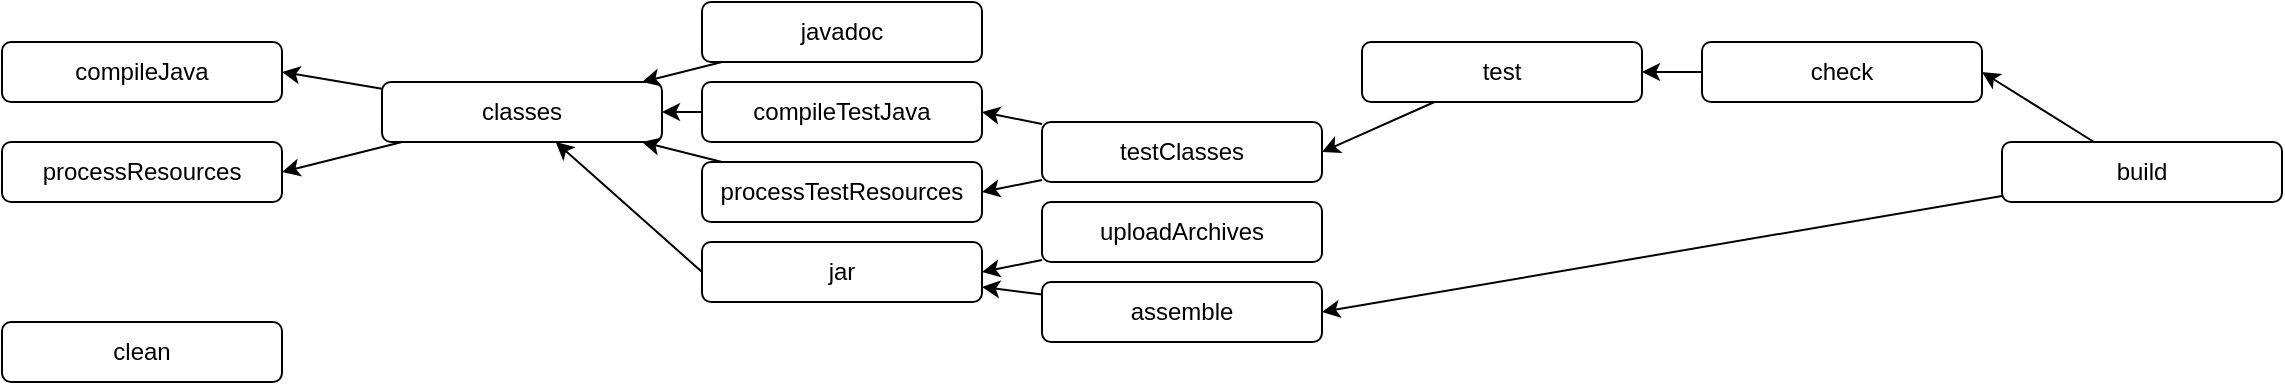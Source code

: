 <mxfile version="19.0.3" type="device" pages="5"><diagram id="oeDvkn2tgcg6fuTMyuGn" name="Default"><mxGraphModel dx="1096" dy="737" grid="1" gridSize="10" guides="1" tooltips="1" connect="1" arrows="1" fold="1" page="1" pageScale="1" pageWidth="850" pageHeight="1100" math="0" shadow="0"><root><mxCell id="0"/><mxCell id="1" parent="0"/><mxCell id="wdPGGVihgxKAxxCEsrVR-1" value="compileJava" style="rounded=1;whiteSpace=wrap;html=1;" vertex="1" parent="1"><mxGeometry x="20" y="110" width="140" height="30" as="geometry"/></mxCell><mxCell id="wdPGGVihgxKAxxCEsrVR-2" value="processResources" style="rounded=1;whiteSpace=wrap;html=1;" vertex="1" parent="1"><mxGeometry x="20" y="160" width="140" height="30" as="geometry"/></mxCell><mxCell id="wdPGGVihgxKAxxCEsrVR-4" style="rounded=0;orthogonalLoop=1;jettySize=auto;html=1;entryX=1;entryY=0.5;entryDx=0;entryDy=0;" edge="1" parent="1" source="wdPGGVihgxKAxxCEsrVR-3" target="wdPGGVihgxKAxxCEsrVR-1"><mxGeometry relative="1" as="geometry"/></mxCell><mxCell id="wdPGGVihgxKAxxCEsrVR-5" style="edgeStyle=none;rounded=0;orthogonalLoop=1;jettySize=auto;html=1;entryX=1;entryY=0.5;entryDx=0;entryDy=0;" edge="1" parent="1" source="wdPGGVihgxKAxxCEsrVR-3" target="wdPGGVihgxKAxxCEsrVR-2"><mxGeometry relative="1" as="geometry"/></mxCell><mxCell id="wdPGGVihgxKAxxCEsrVR-3" value="classes" style="rounded=1;whiteSpace=wrap;html=1;" vertex="1" parent="1"><mxGeometry x="210" y="130" width="140" height="30" as="geometry"/></mxCell><mxCell id="wdPGGVihgxKAxxCEsrVR-24" style="edgeStyle=none;rounded=0;orthogonalLoop=1;jettySize=auto;html=1;" edge="1" parent="1" source="wdPGGVihgxKAxxCEsrVR-6" target="wdPGGVihgxKAxxCEsrVR-3"><mxGeometry relative="1" as="geometry"/></mxCell><mxCell id="wdPGGVihgxKAxxCEsrVR-6" value="javadoc" style="rounded=1;whiteSpace=wrap;html=1;" vertex="1" parent="1"><mxGeometry x="370" y="90" width="140" height="30" as="geometry"/></mxCell><mxCell id="wdPGGVihgxKAxxCEsrVR-25" style="edgeStyle=none;rounded=0;orthogonalLoop=1;jettySize=auto;html=1;" edge="1" parent="1" source="wdPGGVihgxKAxxCEsrVR-7" target="wdPGGVihgxKAxxCEsrVR-3"><mxGeometry relative="1" as="geometry"/></mxCell><mxCell id="wdPGGVihgxKAxxCEsrVR-7" value="compileTestJava" style="rounded=1;whiteSpace=wrap;html=1;" vertex="1" parent="1"><mxGeometry x="370" y="130" width="140" height="30" as="geometry"/></mxCell><mxCell id="wdPGGVihgxKAxxCEsrVR-26" style="edgeStyle=none;rounded=0;orthogonalLoop=1;jettySize=auto;html=1;" edge="1" parent="1" source="wdPGGVihgxKAxxCEsrVR-8" target="wdPGGVihgxKAxxCEsrVR-3"><mxGeometry relative="1" as="geometry"/></mxCell><mxCell id="wdPGGVihgxKAxxCEsrVR-8" value="processTestResources" style="rounded=1;whiteSpace=wrap;html=1;" vertex="1" parent="1"><mxGeometry x="370" y="170" width="140" height="30" as="geometry"/></mxCell><mxCell id="wdPGGVihgxKAxxCEsrVR-27" style="edgeStyle=none;rounded=0;orthogonalLoop=1;jettySize=auto;html=1;exitX=0;exitY=0.5;exitDx=0;exitDy=0;" edge="1" parent="1" source="wdPGGVihgxKAxxCEsrVR-9" target="wdPGGVihgxKAxxCEsrVR-3"><mxGeometry relative="1" as="geometry"/></mxCell><mxCell id="wdPGGVihgxKAxxCEsrVR-9" value="jar" style="rounded=1;whiteSpace=wrap;html=1;" vertex="1" parent="1"><mxGeometry x="370" y="210" width="140" height="30" as="geometry"/></mxCell><mxCell id="wdPGGVihgxKAxxCEsrVR-20" style="edgeStyle=none;rounded=0;orthogonalLoop=1;jettySize=auto;html=1;entryX=1;entryY=0.5;entryDx=0;entryDy=0;" edge="1" parent="1" source="wdPGGVihgxKAxxCEsrVR-10" target="wdPGGVihgxKAxxCEsrVR-7"><mxGeometry relative="1" as="geometry"/></mxCell><mxCell id="wdPGGVihgxKAxxCEsrVR-21" style="edgeStyle=none;rounded=0;orthogonalLoop=1;jettySize=auto;html=1;entryX=1;entryY=0.5;entryDx=0;entryDy=0;" edge="1" parent="1" source="wdPGGVihgxKAxxCEsrVR-10" target="wdPGGVihgxKAxxCEsrVR-8"><mxGeometry relative="1" as="geometry"/></mxCell><mxCell id="wdPGGVihgxKAxxCEsrVR-10" value="testClasses" style="rounded=1;whiteSpace=wrap;html=1;" vertex="1" parent="1"><mxGeometry x="540" y="150" width="140" height="30" as="geometry"/></mxCell><mxCell id="wdPGGVihgxKAxxCEsrVR-22" style="edgeStyle=none;rounded=0;orthogonalLoop=1;jettySize=auto;html=1;entryX=1;entryY=0.5;entryDx=0;entryDy=0;" edge="1" parent="1" source="wdPGGVihgxKAxxCEsrVR-11" target="wdPGGVihgxKAxxCEsrVR-9"><mxGeometry relative="1" as="geometry"/></mxCell><mxCell id="wdPGGVihgxKAxxCEsrVR-11" value="uploadArchives" style="rounded=1;whiteSpace=wrap;html=1;" vertex="1" parent="1"><mxGeometry x="540" y="190" width="140" height="30" as="geometry"/></mxCell><mxCell id="wdPGGVihgxKAxxCEsrVR-23" style="edgeStyle=none;rounded=0;orthogonalLoop=1;jettySize=auto;html=1;entryX=1;entryY=0.75;entryDx=0;entryDy=0;" edge="1" parent="1" source="wdPGGVihgxKAxxCEsrVR-12" target="wdPGGVihgxKAxxCEsrVR-9"><mxGeometry relative="1" as="geometry"/></mxCell><mxCell id="wdPGGVihgxKAxxCEsrVR-12" value="assemble" style="rounded=1;whiteSpace=wrap;html=1;" vertex="1" parent="1"><mxGeometry x="540" y="230" width="140" height="30" as="geometry"/></mxCell><mxCell id="wdPGGVihgxKAxxCEsrVR-19" style="edgeStyle=none;rounded=0;orthogonalLoop=1;jettySize=auto;html=1;entryX=1;entryY=0.5;entryDx=0;entryDy=0;" edge="1" parent="1" source="wdPGGVihgxKAxxCEsrVR-13" target="wdPGGVihgxKAxxCEsrVR-10"><mxGeometry relative="1" as="geometry"/></mxCell><mxCell id="wdPGGVihgxKAxxCEsrVR-13" value="test" style="rounded=1;whiteSpace=wrap;html=1;" vertex="1" parent="1"><mxGeometry x="700" y="110" width="140" height="30" as="geometry"/></mxCell><mxCell id="wdPGGVihgxKAxxCEsrVR-18" style="edgeStyle=none;rounded=0;orthogonalLoop=1;jettySize=auto;html=1;" edge="1" parent="1" source="wdPGGVihgxKAxxCEsrVR-14" target="wdPGGVihgxKAxxCEsrVR-13"><mxGeometry relative="1" as="geometry"/></mxCell><mxCell id="wdPGGVihgxKAxxCEsrVR-14" value="check" style="rounded=1;whiteSpace=wrap;html=1;" vertex="1" parent="1"><mxGeometry x="870" y="110" width="140" height="30" as="geometry"/></mxCell><mxCell id="wdPGGVihgxKAxxCEsrVR-16" style="edgeStyle=none;rounded=0;orthogonalLoop=1;jettySize=auto;html=1;entryX=1;entryY=0.5;entryDx=0;entryDy=0;" edge="1" parent="1" source="wdPGGVihgxKAxxCEsrVR-15" target="wdPGGVihgxKAxxCEsrVR-12"><mxGeometry relative="1" as="geometry"/></mxCell><mxCell id="wdPGGVihgxKAxxCEsrVR-17" style="edgeStyle=none;rounded=0;orthogonalLoop=1;jettySize=auto;html=1;entryX=1;entryY=0.5;entryDx=0;entryDy=0;" edge="1" parent="1" source="wdPGGVihgxKAxxCEsrVR-15" target="wdPGGVihgxKAxxCEsrVR-14"><mxGeometry relative="1" as="geometry"/></mxCell><mxCell id="wdPGGVihgxKAxxCEsrVR-15" value="build" style="rounded=1;whiteSpace=wrap;html=1;" vertex="1" parent="1"><mxGeometry x="1020" y="160" width="140" height="30" as="geometry"/></mxCell><mxCell id="wdPGGVihgxKAxxCEsrVR-28" value="clean" style="rounded=1;whiteSpace=wrap;html=1;" vertex="1" parent="1"><mxGeometry x="20" y="250" width="140" height="30" as="geometry"/></mxCell></root></mxGraphModel></diagram><diagram name="jacoco" id="_VEtPRDiu4YDy340yYn7"><mxGraphModel dx="1096" dy="737" grid="1" gridSize="10" guides="1" tooltips="1" connect="1" arrows="1" fold="1" page="1" pageScale="1" pageWidth="850" pageHeight="1100" math="0" shadow="0"><root><mxCell id="bCkpF4tdP5hF3CqaYsrU-0"/><mxCell id="bCkpF4tdP5hF3CqaYsrU-1" parent="bCkpF4tdP5hF3CqaYsrU-0"/><mxCell id="bCkpF4tdP5hF3CqaYsrU-2" value="compileJava" style="rounded=1;whiteSpace=wrap;html=1;" vertex="1" parent="bCkpF4tdP5hF3CqaYsrU-1"><mxGeometry x="20" y="110" width="140" height="30" as="geometry"/></mxCell><mxCell id="bCkpF4tdP5hF3CqaYsrU-3" value="processResources" style="rounded=1;whiteSpace=wrap;html=1;" vertex="1" parent="bCkpF4tdP5hF3CqaYsrU-1"><mxGeometry x="20" y="160" width="140" height="30" as="geometry"/></mxCell><mxCell id="bCkpF4tdP5hF3CqaYsrU-4" style="rounded=0;orthogonalLoop=1;jettySize=auto;html=1;entryX=1;entryY=0.5;entryDx=0;entryDy=0;" edge="1" parent="bCkpF4tdP5hF3CqaYsrU-1" source="bCkpF4tdP5hF3CqaYsrU-6" target="bCkpF4tdP5hF3CqaYsrU-2"><mxGeometry relative="1" as="geometry"/></mxCell><mxCell id="bCkpF4tdP5hF3CqaYsrU-5" style="edgeStyle=none;rounded=0;orthogonalLoop=1;jettySize=auto;html=1;entryX=1;entryY=0.5;entryDx=0;entryDy=0;" edge="1" parent="bCkpF4tdP5hF3CqaYsrU-1" source="bCkpF4tdP5hF3CqaYsrU-6" target="bCkpF4tdP5hF3CqaYsrU-3"><mxGeometry relative="1" as="geometry"/></mxCell><mxCell id="bCkpF4tdP5hF3CqaYsrU-6" value="classes" style="rounded=1;whiteSpace=wrap;html=1;" vertex="1" parent="bCkpF4tdP5hF3CqaYsrU-1"><mxGeometry x="210" y="130" width="140" height="30" as="geometry"/></mxCell><mxCell id="bCkpF4tdP5hF3CqaYsrU-7" style="edgeStyle=none;rounded=0;orthogonalLoop=1;jettySize=auto;html=1;" edge="1" parent="bCkpF4tdP5hF3CqaYsrU-1" source="bCkpF4tdP5hF3CqaYsrU-8" target="bCkpF4tdP5hF3CqaYsrU-6"><mxGeometry relative="1" as="geometry"/></mxCell><mxCell id="bCkpF4tdP5hF3CqaYsrU-8" value="javadoc" style="rounded=1;whiteSpace=wrap;html=1;" vertex="1" parent="bCkpF4tdP5hF3CqaYsrU-1"><mxGeometry x="370" y="90" width="140" height="30" as="geometry"/></mxCell><mxCell id="bCkpF4tdP5hF3CqaYsrU-9" style="edgeStyle=none;rounded=0;orthogonalLoop=1;jettySize=auto;html=1;" edge="1" parent="bCkpF4tdP5hF3CqaYsrU-1" source="bCkpF4tdP5hF3CqaYsrU-10" target="bCkpF4tdP5hF3CqaYsrU-6"><mxGeometry relative="1" as="geometry"/></mxCell><mxCell id="bCkpF4tdP5hF3CqaYsrU-10" value="compileTestJava" style="rounded=1;whiteSpace=wrap;html=1;" vertex="1" parent="bCkpF4tdP5hF3CqaYsrU-1"><mxGeometry x="370" y="130" width="140" height="30" as="geometry"/></mxCell><mxCell id="bCkpF4tdP5hF3CqaYsrU-11" style="edgeStyle=none;rounded=0;orthogonalLoop=1;jettySize=auto;html=1;" edge="1" parent="bCkpF4tdP5hF3CqaYsrU-1" source="bCkpF4tdP5hF3CqaYsrU-12" target="bCkpF4tdP5hF3CqaYsrU-6"><mxGeometry relative="1" as="geometry"/></mxCell><mxCell id="bCkpF4tdP5hF3CqaYsrU-12" value="processTestResources" style="rounded=1;whiteSpace=wrap;html=1;" vertex="1" parent="bCkpF4tdP5hF3CqaYsrU-1"><mxGeometry x="370" y="170" width="140" height="30" as="geometry"/></mxCell><mxCell id="bCkpF4tdP5hF3CqaYsrU-13" style="edgeStyle=none;rounded=0;orthogonalLoop=1;jettySize=auto;html=1;exitX=0;exitY=0.5;exitDx=0;exitDy=0;" edge="1" parent="bCkpF4tdP5hF3CqaYsrU-1" source="bCkpF4tdP5hF3CqaYsrU-14" target="bCkpF4tdP5hF3CqaYsrU-6"><mxGeometry relative="1" as="geometry"/></mxCell><mxCell id="bCkpF4tdP5hF3CqaYsrU-14" value="jar" style="rounded=1;whiteSpace=wrap;html=1;" vertex="1" parent="bCkpF4tdP5hF3CqaYsrU-1"><mxGeometry x="370" y="210" width="140" height="30" as="geometry"/></mxCell><mxCell id="bCkpF4tdP5hF3CqaYsrU-15" style="edgeStyle=none;rounded=0;orthogonalLoop=1;jettySize=auto;html=1;entryX=1;entryY=0.5;entryDx=0;entryDy=0;" edge="1" parent="bCkpF4tdP5hF3CqaYsrU-1" source="bCkpF4tdP5hF3CqaYsrU-17" target="bCkpF4tdP5hF3CqaYsrU-10"><mxGeometry relative="1" as="geometry"/></mxCell><mxCell id="bCkpF4tdP5hF3CqaYsrU-16" style="edgeStyle=none;rounded=0;orthogonalLoop=1;jettySize=auto;html=1;entryX=1;entryY=0.5;entryDx=0;entryDy=0;" edge="1" parent="bCkpF4tdP5hF3CqaYsrU-1" source="bCkpF4tdP5hF3CqaYsrU-17" target="bCkpF4tdP5hF3CqaYsrU-12"><mxGeometry relative="1" as="geometry"/></mxCell><mxCell id="bCkpF4tdP5hF3CqaYsrU-17" value="testClasses" style="rounded=1;whiteSpace=wrap;html=1;" vertex="1" parent="bCkpF4tdP5hF3CqaYsrU-1"><mxGeometry x="540" y="150" width="140" height="30" as="geometry"/></mxCell><mxCell id="bCkpF4tdP5hF3CqaYsrU-18" style="edgeStyle=none;rounded=0;orthogonalLoop=1;jettySize=auto;html=1;entryX=1;entryY=0.5;entryDx=0;entryDy=0;" edge="1" parent="bCkpF4tdP5hF3CqaYsrU-1" source="bCkpF4tdP5hF3CqaYsrU-19" target="bCkpF4tdP5hF3CqaYsrU-14"><mxGeometry relative="1" as="geometry"/></mxCell><mxCell id="bCkpF4tdP5hF3CqaYsrU-19" value="uploadArchives" style="rounded=1;whiteSpace=wrap;html=1;" vertex="1" parent="bCkpF4tdP5hF3CqaYsrU-1"><mxGeometry x="540" y="190" width="140" height="30" as="geometry"/></mxCell><mxCell id="bCkpF4tdP5hF3CqaYsrU-20" style="edgeStyle=none;rounded=0;orthogonalLoop=1;jettySize=auto;html=1;entryX=1;entryY=0.75;entryDx=0;entryDy=0;" edge="1" parent="bCkpF4tdP5hF3CqaYsrU-1" source="bCkpF4tdP5hF3CqaYsrU-21" target="bCkpF4tdP5hF3CqaYsrU-14"><mxGeometry relative="1" as="geometry"/></mxCell><mxCell id="bCkpF4tdP5hF3CqaYsrU-21" value="assemble" style="rounded=1;whiteSpace=wrap;html=1;" vertex="1" parent="bCkpF4tdP5hF3CqaYsrU-1"><mxGeometry x="540" y="230" width="140" height="30" as="geometry"/></mxCell><mxCell id="bCkpF4tdP5hF3CqaYsrU-22" style="edgeStyle=none;rounded=0;orthogonalLoop=1;jettySize=auto;html=1;entryX=1;entryY=0.5;entryDx=0;entryDy=0;" edge="1" parent="bCkpF4tdP5hF3CqaYsrU-1" source="bCkpF4tdP5hF3CqaYsrU-23" target="bCkpF4tdP5hF3CqaYsrU-17"><mxGeometry relative="1" as="geometry"/></mxCell><mxCell id="RTAXKJbrskmUsfsbu4t_-1" style="edgeStyle=none;rounded=0;orthogonalLoop=1;jettySize=auto;html=1;exitX=0;exitY=0;exitDx=0;exitDy=0;strokeColor=#3333FF;strokeWidth=2;" edge="1" parent="bCkpF4tdP5hF3CqaYsrU-1" source="bCkpF4tdP5hF3CqaYsrU-23"><mxGeometry relative="1" as="geometry"><mxPoint x="700" y="60" as="targetPoint"/></mxGeometry></mxCell><mxCell id="RTAXKJbrskmUsfsbu4t_-6" value="finalizedBy" style="edgeLabel;html=1;align=center;verticalAlign=middle;resizable=0;points=[];" vertex="1" connectable="0" parent="RTAXKJbrskmUsfsbu4t_-1"><mxGeometry x="0.18" y="2" relative="1" as="geometry"><mxPoint y="10" as="offset"/></mxGeometry></mxCell><mxCell id="bCkpF4tdP5hF3CqaYsrU-23" value="test" style="rounded=1;whiteSpace=wrap;html=1;" vertex="1" parent="bCkpF4tdP5hF3CqaYsrU-1"><mxGeometry x="700" y="110" width="140" height="30" as="geometry"/></mxCell><mxCell id="bCkpF4tdP5hF3CqaYsrU-24" style="edgeStyle=none;rounded=0;orthogonalLoop=1;jettySize=auto;html=1;" edge="1" parent="bCkpF4tdP5hF3CqaYsrU-1" source="bCkpF4tdP5hF3CqaYsrU-25" target="bCkpF4tdP5hF3CqaYsrU-23"><mxGeometry relative="1" as="geometry"/></mxCell><mxCell id="RTAXKJbrskmUsfsbu4t_-5" style="edgeStyle=none;rounded=0;orthogonalLoop=1;jettySize=auto;html=1;strokeWidth=2;strokeColor=#3333FF;" edge="1" parent="bCkpF4tdP5hF3CqaYsrU-1" source="bCkpF4tdP5hF3CqaYsrU-25" target="RTAXKJbrskmUsfsbu4t_-3"><mxGeometry relative="1" as="geometry"/></mxCell><mxCell id="RTAXKJbrskmUsfsbu4t_-9" value="dependsOn" style="edgeLabel;html=1;align=center;verticalAlign=middle;resizable=0;points=[];" vertex="1" connectable="0" parent="RTAXKJbrskmUsfsbu4t_-5"><mxGeometry x="-0.1" y="3" relative="1" as="geometry"><mxPoint y="1" as="offset"/></mxGeometry></mxCell><mxCell id="bCkpF4tdP5hF3CqaYsrU-25" value="check" style="rounded=1;whiteSpace=wrap;html=1;" vertex="1" parent="bCkpF4tdP5hF3CqaYsrU-1"><mxGeometry x="880" y="110" width="140" height="30" as="geometry"/></mxCell><mxCell id="bCkpF4tdP5hF3CqaYsrU-26" style="edgeStyle=none;rounded=0;orthogonalLoop=1;jettySize=auto;html=1;entryX=1;entryY=0.5;entryDx=0;entryDy=0;" edge="1" parent="bCkpF4tdP5hF3CqaYsrU-1" source="bCkpF4tdP5hF3CqaYsrU-28" target="bCkpF4tdP5hF3CqaYsrU-21"><mxGeometry relative="1" as="geometry"/></mxCell><mxCell id="bCkpF4tdP5hF3CqaYsrU-27" style="edgeStyle=none;rounded=0;orthogonalLoop=1;jettySize=auto;html=1;entryX=1;entryY=0.5;entryDx=0;entryDy=0;" edge="1" parent="bCkpF4tdP5hF3CqaYsrU-1" source="bCkpF4tdP5hF3CqaYsrU-28" target="bCkpF4tdP5hF3CqaYsrU-25"><mxGeometry relative="1" as="geometry"/></mxCell><mxCell id="bCkpF4tdP5hF3CqaYsrU-28" value="build" style="rounded=1;whiteSpace=wrap;html=1;" vertex="1" parent="bCkpF4tdP5hF3CqaYsrU-1"><mxGeometry x="1020" y="160" width="140" height="30" as="geometry"/></mxCell><mxCell id="bCkpF4tdP5hF3CqaYsrU-29" value="clean" style="rounded=1;whiteSpace=wrap;html=1;" vertex="1" parent="bCkpF4tdP5hF3CqaYsrU-1"><mxGeometry x="20" y="250" width="140" height="30" as="geometry"/></mxCell><mxCell id="RTAXKJbrskmUsfsbu4t_-2" style="edgeStyle=none;rounded=0;orthogonalLoop=1;jettySize=auto;html=1;entryX=0.5;entryY=0;entryDx=0;entryDy=0;strokeWidth=2;strokeColor=#3333FF;" edge="1" parent="bCkpF4tdP5hF3CqaYsrU-1" target="bCkpF4tdP5hF3CqaYsrU-23"><mxGeometry relative="1" as="geometry"><mxPoint x="770" y="60" as="sourcePoint"/></mxGeometry></mxCell><mxCell id="RTAXKJbrskmUsfsbu4t_-7" value="dependsOn" style="edgeLabel;html=1;align=center;verticalAlign=middle;resizable=0;points=[];" vertex="1" connectable="0" parent="RTAXKJbrskmUsfsbu4t_-2"><mxGeometry x="-0.14" relative="1" as="geometry"><mxPoint as="offset"/></mxGeometry></mxCell><mxCell id="RTAXKJbrskmUsfsbu4t_-0" value="jacocoTestReport" style="rounded=1;whiteSpace=wrap;html=1;fillColor=#FFFFCC;" vertex="1" parent="bCkpF4tdP5hF3CqaYsrU-1"><mxGeometry x="670" y="30" width="140" height="30" as="geometry"/></mxCell><mxCell id="RTAXKJbrskmUsfsbu4t_-4" style="edgeStyle=none;rounded=0;orthogonalLoop=1;jettySize=auto;html=1;entryX=1;entryY=0.5;entryDx=0;entryDy=0;strokeWidth=2;strokeColor=#3333FF;" edge="1" parent="bCkpF4tdP5hF3CqaYsrU-1" source="RTAXKJbrskmUsfsbu4t_-3" target="RTAXKJbrskmUsfsbu4t_-0"><mxGeometry relative="1" as="geometry"/></mxCell><mxCell id="RTAXKJbrskmUsfsbu4t_-8" value="dependsOn" style="edgeLabel;html=1;align=center;verticalAlign=middle;resizable=0;points=[];" vertex="1" connectable="0" parent="RTAXKJbrskmUsfsbu4t_-4"><mxGeometry y="2" relative="1" as="geometry"><mxPoint x="4" y="-2" as="offset"/></mxGeometry></mxCell><mxCell id="RTAXKJbrskmUsfsbu4t_-3" value="jacocoTestCoverage Verification" style="rounded=1;whiteSpace=wrap;html=1;fillColor=#FFFFCC;" vertex="1" parent="bCkpF4tdP5hF3CqaYsrU-1"><mxGeometry x="880" y="30" width="140" height="30" as="geometry"/></mxCell></root></mxGraphModel></diagram><diagram name="build" id="9ZzryZ1EvgCVU7nF5t-y"><mxGraphModel dx="1096" dy="737" grid="1" gridSize="10" guides="1" tooltips="1" connect="1" arrows="1" fold="1" page="1" pageScale="1" pageWidth="850" pageHeight="1100" math="0" shadow="0"><root><mxCell id="G51q8DmcDjWjgEPuR7Mr-0"/><mxCell id="G51q8DmcDjWjgEPuR7Mr-1" parent="G51q8DmcDjWjgEPuR7Mr-0"/><mxCell id="G51q8DmcDjWjgEPuR7Mr-2" value="compileJava" style="rounded=1;whiteSpace=wrap;html=1;fillColor=#d5e8d4;strokeColor=#82b366;" vertex="1" parent="G51q8DmcDjWjgEPuR7Mr-1"><mxGeometry x="20" y="110" width="140" height="30" as="geometry"/></mxCell><mxCell id="G51q8DmcDjWjgEPuR7Mr-3" value="processResources" style="rounded=1;whiteSpace=wrap;html=1;fillColor=#d5e8d4;strokeColor=#82b366;" vertex="1" parent="G51q8DmcDjWjgEPuR7Mr-1"><mxGeometry x="20" y="160" width="140" height="30" as="geometry"/></mxCell><mxCell id="G51q8DmcDjWjgEPuR7Mr-4" style="rounded=0;orthogonalLoop=1;jettySize=auto;html=1;entryX=1;entryY=0.5;entryDx=0;entryDy=0;" edge="1" parent="G51q8DmcDjWjgEPuR7Mr-1" source="G51q8DmcDjWjgEPuR7Mr-6" target="G51q8DmcDjWjgEPuR7Mr-2"><mxGeometry relative="1" as="geometry"/></mxCell><mxCell id="G51q8DmcDjWjgEPuR7Mr-5" style="edgeStyle=none;rounded=0;orthogonalLoop=1;jettySize=auto;html=1;entryX=1;entryY=0.5;entryDx=0;entryDy=0;" edge="1" parent="G51q8DmcDjWjgEPuR7Mr-1" source="G51q8DmcDjWjgEPuR7Mr-6" target="G51q8DmcDjWjgEPuR7Mr-3"><mxGeometry relative="1" as="geometry"/></mxCell><mxCell id="G51q8DmcDjWjgEPuR7Mr-6" value="classes" style="rounded=1;whiteSpace=wrap;html=1;fillColor=#d5e8d4;strokeColor=#82b366;" vertex="1" parent="G51q8DmcDjWjgEPuR7Mr-1"><mxGeometry x="210" y="130" width="140" height="30" as="geometry"/></mxCell><mxCell id="G51q8DmcDjWjgEPuR7Mr-7" style="edgeStyle=none;rounded=0;orthogonalLoop=1;jettySize=auto;html=1;" edge="1" parent="G51q8DmcDjWjgEPuR7Mr-1" source="G51q8DmcDjWjgEPuR7Mr-8" target="G51q8DmcDjWjgEPuR7Mr-6"><mxGeometry relative="1" as="geometry"/></mxCell><mxCell id="G51q8DmcDjWjgEPuR7Mr-8" value="javadoc" style="rounded=1;whiteSpace=wrap;html=1;" vertex="1" parent="G51q8DmcDjWjgEPuR7Mr-1"><mxGeometry x="370" y="90" width="140" height="30" as="geometry"/></mxCell><mxCell id="G51q8DmcDjWjgEPuR7Mr-9" style="edgeStyle=none;rounded=0;orthogonalLoop=1;jettySize=auto;html=1;" edge="1" parent="G51q8DmcDjWjgEPuR7Mr-1" source="G51q8DmcDjWjgEPuR7Mr-10" target="G51q8DmcDjWjgEPuR7Mr-6"><mxGeometry relative="1" as="geometry"/></mxCell><mxCell id="G51q8DmcDjWjgEPuR7Mr-10" value="compileTestJava" style="rounded=1;whiteSpace=wrap;html=1;fillColor=#d5e8d4;strokeColor=#82b366;" vertex="1" parent="G51q8DmcDjWjgEPuR7Mr-1"><mxGeometry x="370" y="130" width="140" height="30" as="geometry"/></mxCell><mxCell id="G51q8DmcDjWjgEPuR7Mr-11" style="edgeStyle=none;rounded=0;orthogonalLoop=1;jettySize=auto;html=1;" edge="1" parent="G51q8DmcDjWjgEPuR7Mr-1" source="G51q8DmcDjWjgEPuR7Mr-12" target="G51q8DmcDjWjgEPuR7Mr-6"><mxGeometry relative="1" as="geometry"/></mxCell><mxCell id="G51q8DmcDjWjgEPuR7Mr-12" value="processTestResources" style="rounded=1;whiteSpace=wrap;html=1;fillColor=#d5e8d4;strokeColor=#82b366;" vertex="1" parent="G51q8DmcDjWjgEPuR7Mr-1"><mxGeometry x="370" y="170" width="140" height="30" as="geometry"/></mxCell><mxCell id="G51q8DmcDjWjgEPuR7Mr-13" style="edgeStyle=none;rounded=0;orthogonalLoop=1;jettySize=auto;html=1;exitX=0;exitY=0.5;exitDx=0;exitDy=0;" edge="1" parent="G51q8DmcDjWjgEPuR7Mr-1" source="G51q8DmcDjWjgEPuR7Mr-14" target="G51q8DmcDjWjgEPuR7Mr-6"><mxGeometry relative="1" as="geometry"/></mxCell><mxCell id="G51q8DmcDjWjgEPuR7Mr-14" value="jar" style="rounded=1;whiteSpace=wrap;html=1;fillColor=#d5e8d4;strokeColor=#82b366;" vertex="1" parent="G51q8DmcDjWjgEPuR7Mr-1"><mxGeometry x="370" y="210" width="140" height="30" as="geometry"/></mxCell><mxCell id="G51q8DmcDjWjgEPuR7Mr-15" style="edgeStyle=none;rounded=0;orthogonalLoop=1;jettySize=auto;html=1;entryX=1;entryY=0.5;entryDx=0;entryDy=0;" edge="1" parent="G51q8DmcDjWjgEPuR7Mr-1" source="G51q8DmcDjWjgEPuR7Mr-17" target="G51q8DmcDjWjgEPuR7Mr-10"><mxGeometry relative="1" as="geometry"/></mxCell><mxCell id="G51q8DmcDjWjgEPuR7Mr-16" style="edgeStyle=none;rounded=0;orthogonalLoop=1;jettySize=auto;html=1;entryX=1;entryY=0.5;entryDx=0;entryDy=0;" edge="1" parent="G51q8DmcDjWjgEPuR7Mr-1" source="G51q8DmcDjWjgEPuR7Mr-17" target="G51q8DmcDjWjgEPuR7Mr-12"><mxGeometry relative="1" as="geometry"/></mxCell><mxCell id="G51q8DmcDjWjgEPuR7Mr-17" value="testClasses" style="rounded=1;whiteSpace=wrap;html=1;fillColor=#d5e8d4;strokeColor=#82b366;" vertex="1" parent="G51q8DmcDjWjgEPuR7Mr-1"><mxGeometry x="540" y="150" width="140" height="30" as="geometry"/></mxCell><mxCell id="G51q8DmcDjWjgEPuR7Mr-18" style="edgeStyle=none;rounded=0;orthogonalLoop=1;jettySize=auto;html=1;entryX=1;entryY=0.5;entryDx=0;entryDy=0;" edge="1" parent="G51q8DmcDjWjgEPuR7Mr-1" source="G51q8DmcDjWjgEPuR7Mr-19" target="G51q8DmcDjWjgEPuR7Mr-14"><mxGeometry relative="1" as="geometry"/></mxCell><mxCell id="G51q8DmcDjWjgEPuR7Mr-19" value="uploadArchives" style="rounded=1;whiteSpace=wrap;html=1;" vertex="1" parent="G51q8DmcDjWjgEPuR7Mr-1"><mxGeometry x="540" y="190" width="140" height="30" as="geometry"/></mxCell><mxCell id="G51q8DmcDjWjgEPuR7Mr-20" style="edgeStyle=none;rounded=0;orthogonalLoop=1;jettySize=auto;html=1;entryX=1;entryY=0.75;entryDx=0;entryDy=0;" edge="1" parent="G51q8DmcDjWjgEPuR7Mr-1" source="G51q8DmcDjWjgEPuR7Mr-21" target="G51q8DmcDjWjgEPuR7Mr-14"><mxGeometry relative="1" as="geometry"/></mxCell><mxCell id="G51q8DmcDjWjgEPuR7Mr-21" value="assemble" style="rounded=1;whiteSpace=wrap;html=1;fillColor=#d5e8d4;strokeColor=#82b366;" vertex="1" parent="G51q8DmcDjWjgEPuR7Mr-1"><mxGeometry x="540" y="230" width="140" height="30" as="geometry"/></mxCell><mxCell id="G51q8DmcDjWjgEPuR7Mr-22" style="edgeStyle=none;rounded=0;orthogonalLoop=1;jettySize=auto;html=1;entryX=1;entryY=0.5;entryDx=0;entryDy=0;" edge="1" parent="G51q8DmcDjWjgEPuR7Mr-1" source="G51q8DmcDjWjgEPuR7Mr-25" target="G51q8DmcDjWjgEPuR7Mr-17"><mxGeometry relative="1" as="geometry"/></mxCell><mxCell id="G51q8DmcDjWjgEPuR7Mr-23" style="edgeStyle=none;rounded=0;orthogonalLoop=1;jettySize=auto;html=1;exitX=0;exitY=0;exitDx=0;exitDy=0;strokeColor=#3333FF;strokeWidth=2;" edge="1" parent="G51q8DmcDjWjgEPuR7Mr-1" source="G51q8DmcDjWjgEPuR7Mr-25"><mxGeometry relative="1" as="geometry"><mxPoint x="700" y="60" as="targetPoint"/></mxGeometry></mxCell><mxCell id="G51q8DmcDjWjgEPuR7Mr-24" value="finalizedBy" style="edgeLabel;html=1;align=center;verticalAlign=middle;resizable=0;points=[];" vertex="1" connectable="0" parent="G51q8DmcDjWjgEPuR7Mr-23"><mxGeometry x="0.18" y="2" relative="1" as="geometry"><mxPoint y="10" as="offset"/></mxGeometry></mxCell><mxCell id="G51q8DmcDjWjgEPuR7Mr-25" value="test" style="rounded=1;whiteSpace=wrap;html=1;fillColor=#d5e8d4;strokeColor=#82b366;" vertex="1" parent="G51q8DmcDjWjgEPuR7Mr-1"><mxGeometry x="700" y="110" width="140" height="30" as="geometry"/></mxCell><mxCell id="G51q8DmcDjWjgEPuR7Mr-26" style="edgeStyle=none;rounded=0;orthogonalLoop=1;jettySize=auto;html=1;" edge="1" parent="G51q8DmcDjWjgEPuR7Mr-1" source="G51q8DmcDjWjgEPuR7Mr-29" target="G51q8DmcDjWjgEPuR7Mr-25"><mxGeometry relative="1" as="geometry"/></mxCell><mxCell id="G51q8DmcDjWjgEPuR7Mr-27" style="edgeStyle=none;rounded=0;orthogonalLoop=1;jettySize=auto;html=1;strokeWidth=2;strokeColor=#3333FF;" edge="1" parent="G51q8DmcDjWjgEPuR7Mr-1" source="G51q8DmcDjWjgEPuR7Mr-29" target="G51q8DmcDjWjgEPuR7Mr-39"><mxGeometry relative="1" as="geometry"/></mxCell><mxCell id="G51q8DmcDjWjgEPuR7Mr-28" value="dependsOn" style="edgeLabel;html=1;align=center;verticalAlign=middle;resizable=0;points=[];" vertex="1" connectable="0" parent="G51q8DmcDjWjgEPuR7Mr-27"><mxGeometry x="-0.1" y="3" relative="1" as="geometry"><mxPoint y="1" as="offset"/></mxGeometry></mxCell><mxCell id="G51q8DmcDjWjgEPuR7Mr-29" value="check" style="rounded=1;whiteSpace=wrap;html=1;fillColor=#d5e8d4;strokeColor=#82b366;" vertex="1" parent="G51q8DmcDjWjgEPuR7Mr-1"><mxGeometry x="880" y="110" width="140" height="30" as="geometry"/></mxCell><mxCell id="G51q8DmcDjWjgEPuR7Mr-30" style="edgeStyle=none;rounded=0;orthogonalLoop=1;jettySize=auto;html=1;entryX=1;entryY=0.5;entryDx=0;entryDy=0;" edge="1" parent="G51q8DmcDjWjgEPuR7Mr-1" source="G51q8DmcDjWjgEPuR7Mr-32" target="G51q8DmcDjWjgEPuR7Mr-21"><mxGeometry relative="1" as="geometry"/></mxCell><mxCell id="G51q8DmcDjWjgEPuR7Mr-31" style="edgeStyle=none;rounded=0;orthogonalLoop=1;jettySize=auto;html=1;entryX=1;entryY=0.5;entryDx=0;entryDy=0;" edge="1" parent="G51q8DmcDjWjgEPuR7Mr-1" source="G51q8DmcDjWjgEPuR7Mr-32" target="G51q8DmcDjWjgEPuR7Mr-29"><mxGeometry relative="1" as="geometry"/></mxCell><mxCell id="G51q8DmcDjWjgEPuR7Mr-32" value="build" style="rounded=1;whiteSpace=wrap;html=1;fillColor=#d5e8d4;strokeColor=#82b366;fontStyle=1;strokeWidth=4;" vertex="1" parent="G51q8DmcDjWjgEPuR7Mr-1"><mxGeometry x="1020" y="160" width="140" height="30" as="geometry"/></mxCell><mxCell id="G51q8DmcDjWjgEPuR7Mr-33" value="clean" style="rounded=1;whiteSpace=wrap;html=1;" vertex="1" parent="G51q8DmcDjWjgEPuR7Mr-1"><mxGeometry x="20" y="250" width="140" height="30" as="geometry"/></mxCell><mxCell id="G51q8DmcDjWjgEPuR7Mr-34" style="edgeStyle=none;rounded=0;orthogonalLoop=1;jettySize=auto;html=1;entryX=0.5;entryY=0;entryDx=0;entryDy=0;strokeWidth=2;strokeColor=#3333FF;" edge="1" parent="G51q8DmcDjWjgEPuR7Mr-1" target="G51q8DmcDjWjgEPuR7Mr-25"><mxGeometry relative="1" as="geometry"><mxPoint x="770" y="60" as="sourcePoint"/></mxGeometry></mxCell><mxCell id="G51q8DmcDjWjgEPuR7Mr-35" value="dependsOn" style="edgeLabel;html=1;align=center;verticalAlign=middle;resizable=0;points=[];" vertex="1" connectable="0" parent="G51q8DmcDjWjgEPuR7Mr-34"><mxGeometry x="-0.14" relative="1" as="geometry"><mxPoint as="offset"/></mxGeometry></mxCell><mxCell id="G51q8DmcDjWjgEPuR7Mr-36" value="jacocoTestReport" style="rounded=1;whiteSpace=wrap;html=1;fillColor=#d5e8d4;strokeColor=#82b366;" vertex="1" parent="G51q8DmcDjWjgEPuR7Mr-1"><mxGeometry x="670" y="30" width="140" height="30" as="geometry"/></mxCell><mxCell id="G51q8DmcDjWjgEPuR7Mr-37" style="edgeStyle=none;rounded=0;orthogonalLoop=1;jettySize=auto;html=1;entryX=1;entryY=0.5;entryDx=0;entryDy=0;strokeWidth=2;strokeColor=#3333FF;" edge="1" parent="G51q8DmcDjWjgEPuR7Mr-1" source="G51q8DmcDjWjgEPuR7Mr-39" target="G51q8DmcDjWjgEPuR7Mr-36"><mxGeometry relative="1" as="geometry"/></mxCell><mxCell id="G51q8DmcDjWjgEPuR7Mr-38" value="dependsOn" style="edgeLabel;html=1;align=center;verticalAlign=middle;resizable=0;points=[];" vertex="1" connectable="0" parent="G51q8DmcDjWjgEPuR7Mr-37"><mxGeometry y="2" relative="1" as="geometry"><mxPoint x="4" y="-2" as="offset"/></mxGeometry></mxCell><mxCell id="G51q8DmcDjWjgEPuR7Mr-39" value="jacocoTestCoverage Verification" style="rounded=1;whiteSpace=wrap;html=1;fillColor=#d5e8d4;strokeColor=#82b366;" vertex="1" parent="G51q8DmcDjWjgEPuR7Mr-1"><mxGeometry x="880" y="30" width="140" height="30" as="geometry"/></mxCell></root></mxGraphModel></diagram><diagram name="check" id="DiXdyNAA4JDVEVXHX8cy"><mxGraphModel dx="1096" dy="737" grid="1" gridSize="10" guides="1" tooltips="1" connect="1" arrows="1" fold="1" page="1" pageScale="1" pageWidth="850" pageHeight="1100" math="0" shadow="0"><root><mxCell id="oMnNWgKH5HdzNhpjYXCa-0"/><mxCell id="oMnNWgKH5HdzNhpjYXCa-1" parent="oMnNWgKH5HdzNhpjYXCa-0"/><mxCell id="oMnNWgKH5HdzNhpjYXCa-2" value="compileJava" style="rounded=1;whiteSpace=wrap;html=1;fillColor=#d5e8d4;strokeColor=#82b366;" vertex="1" parent="oMnNWgKH5HdzNhpjYXCa-1"><mxGeometry x="20" y="110" width="140" height="30" as="geometry"/></mxCell><mxCell id="oMnNWgKH5HdzNhpjYXCa-3" value="processResources" style="rounded=1;whiteSpace=wrap;html=1;fillColor=#d5e8d4;strokeColor=#82b366;" vertex="1" parent="oMnNWgKH5HdzNhpjYXCa-1"><mxGeometry x="20" y="160" width="140" height="30" as="geometry"/></mxCell><mxCell id="oMnNWgKH5HdzNhpjYXCa-4" style="rounded=0;orthogonalLoop=1;jettySize=auto;html=1;entryX=1;entryY=0.5;entryDx=0;entryDy=0;" edge="1" parent="oMnNWgKH5HdzNhpjYXCa-1" source="oMnNWgKH5HdzNhpjYXCa-6" target="oMnNWgKH5HdzNhpjYXCa-2"><mxGeometry relative="1" as="geometry"/></mxCell><mxCell id="oMnNWgKH5HdzNhpjYXCa-5" style="edgeStyle=none;rounded=0;orthogonalLoop=1;jettySize=auto;html=1;entryX=1;entryY=0.5;entryDx=0;entryDy=0;" edge="1" parent="oMnNWgKH5HdzNhpjYXCa-1" source="oMnNWgKH5HdzNhpjYXCa-6" target="oMnNWgKH5HdzNhpjYXCa-3"><mxGeometry relative="1" as="geometry"/></mxCell><mxCell id="oMnNWgKH5HdzNhpjYXCa-6" value="classes" style="rounded=1;whiteSpace=wrap;html=1;fillColor=#d5e8d4;strokeColor=#82b366;" vertex="1" parent="oMnNWgKH5HdzNhpjYXCa-1"><mxGeometry x="210" y="130" width="140" height="30" as="geometry"/></mxCell><mxCell id="oMnNWgKH5HdzNhpjYXCa-7" style="edgeStyle=none;rounded=0;orthogonalLoop=1;jettySize=auto;html=1;" edge="1" parent="oMnNWgKH5HdzNhpjYXCa-1" source="oMnNWgKH5HdzNhpjYXCa-8" target="oMnNWgKH5HdzNhpjYXCa-6"><mxGeometry relative="1" as="geometry"/></mxCell><mxCell id="oMnNWgKH5HdzNhpjYXCa-8" value="javadoc" style="rounded=1;whiteSpace=wrap;html=1;" vertex="1" parent="oMnNWgKH5HdzNhpjYXCa-1"><mxGeometry x="370" y="90" width="140" height="30" as="geometry"/></mxCell><mxCell id="oMnNWgKH5HdzNhpjYXCa-9" style="edgeStyle=none;rounded=0;orthogonalLoop=1;jettySize=auto;html=1;" edge="1" parent="oMnNWgKH5HdzNhpjYXCa-1" source="oMnNWgKH5HdzNhpjYXCa-10" target="oMnNWgKH5HdzNhpjYXCa-6"><mxGeometry relative="1" as="geometry"/></mxCell><mxCell id="oMnNWgKH5HdzNhpjYXCa-10" value="compileTestJava" style="rounded=1;whiteSpace=wrap;html=1;fillColor=#d5e8d4;strokeColor=#82b366;" vertex="1" parent="oMnNWgKH5HdzNhpjYXCa-1"><mxGeometry x="370" y="130" width="140" height="30" as="geometry"/></mxCell><mxCell id="oMnNWgKH5HdzNhpjYXCa-11" style="edgeStyle=none;rounded=0;orthogonalLoop=1;jettySize=auto;html=1;" edge="1" parent="oMnNWgKH5HdzNhpjYXCa-1" source="oMnNWgKH5HdzNhpjYXCa-12" target="oMnNWgKH5HdzNhpjYXCa-6"><mxGeometry relative="1" as="geometry"/></mxCell><mxCell id="oMnNWgKH5HdzNhpjYXCa-12" value="processTestResources" style="rounded=1;whiteSpace=wrap;html=1;fillColor=#d5e8d4;strokeColor=#82b366;" vertex="1" parent="oMnNWgKH5HdzNhpjYXCa-1"><mxGeometry x="370" y="170" width="140" height="30" as="geometry"/></mxCell><mxCell id="oMnNWgKH5HdzNhpjYXCa-13" style="edgeStyle=none;rounded=0;orthogonalLoop=1;jettySize=auto;html=1;exitX=0;exitY=0.5;exitDx=0;exitDy=0;" edge="1" parent="oMnNWgKH5HdzNhpjYXCa-1" source="oMnNWgKH5HdzNhpjYXCa-14" target="oMnNWgKH5HdzNhpjYXCa-6"><mxGeometry relative="1" as="geometry"/></mxCell><mxCell id="oMnNWgKH5HdzNhpjYXCa-14" value="jar" style="rounded=1;whiteSpace=wrap;html=1;" vertex="1" parent="oMnNWgKH5HdzNhpjYXCa-1"><mxGeometry x="370" y="210" width="140" height="30" as="geometry"/></mxCell><mxCell id="oMnNWgKH5HdzNhpjYXCa-15" style="edgeStyle=none;rounded=0;orthogonalLoop=1;jettySize=auto;html=1;entryX=1;entryY=0.5;entryDx=0;entryDy=0;" edge="1" parent="oMnNWgKH5HdzNhpjYXCa-1" source="oMnNWgKH5HdzNhpjYXCa-17" target="oMnNWgKH5HdzNhpjYXCa-10"><mxGeometry relative="1" as="geometry"/></mxCell><mxCell id="oMnNWgKH5HdzNhpjYXCa-16" style="edgeStyle=none;rounded=0;orthogonalLoop=1;jettySize=auto;html=1;entryX=1;entryY=0.5;entryDx=0;entryDy=0;" edge="1" parent="oMnNWgKH5HdzNhpjYXCa-1" source="oMnNWgKH5HdzNhpjYXCa-17" target="oMnNWgKH5HdzNhpjYXCa-12"><mxGeometry relative="1" as="geometry"/></mxCell><mxCell id="oMnNWgKH5HdzNhpjYXCa-17" value="testClasses" style="rounded=1;whiteSpace=wrap;html=1;fillColor=#d5e8d4;strokeColor=#82b366;" vertex="1" parent="oMnNWgKH5HdzNhpjYXCa-1"><mxGeometry x="540" y="150" width="140" height="30" as="geometry"/></mxCell><mxCell id="oMnNWgKH5HdzNhpjYXCa-18" style="edgeStyle=none;rounded=0;orthogonalLoop=1;jettySize=auto;html=1;entryX=1;entryY=0.5;entryDx=0;entryDy=0;" edge="1" parent="oMnNWgKH5HdzNhpjYXCa-1" source="oMnNWgKH5HdzNhpjYXCa-19" target="oMnNWgKH5HdzNhpjYXCa-14"><mxGeometry relative="1" as="geometry"/></mxCell><mxCell id="oMnNWgKH5HdzNhpjYXCa-19" value="uploadArchives" style="rounded=1;whiteSpace=wrap;html=1;" vertex="1" parent="oMnNWgKH5HdzNhpjYXCa-1"><mxGeometry x="540" y="190" width="140" height="30" as="geometry"/></mxCell><mxCell id="oMnNWgKH5HdzNhpjYXCa-20" style="edgeStyle=none;rounded=0;orthogonalLoop=1;jettySize=auto;html=1;entryX=1;entryY=0.75;entryDx=0;entryDy=0;" edge="1" parent="oMnNWgKH5HdzNhpjYXCa-1" source="oMnNWgKH5HdzNhpjYXCa-21" target="oMnNWgKH5HdzNhpjYXCa-14"><mxGeometry relative="1" as="geometry"/></mxCell><mxCell id="oMnNWgKH5HdzNhpjYXCa-21" value="assemble" style="rounded=1;whiteSpace=wrap;html=1;" vertex="1" parent="oMnNWgKH5HdzNhpjYXCa-1"><mxGeometry x="540" y="230" width="140" height="30" as="geometry"/></mxCell><mxCell id="oMnNWgKH5HdzNhpjYXCa-22" style="edgeStyle=none;rounded=0;orthogonalLoop=1;jettySize=auto;html=1;entryX=1;entryY=0.5;entryDx=0;entryDy=0;" edge="1" parent="oMnNWgKH5HdzNhpjYXCa-1" source="oMnNWgKH5HdzNhpjYXCa-25" target="oMnNWgKH5HdzNhpjYXCa-17"><mxGeometry relative="1" as="geometry"/></mxCell><mxCell id="oMnNWgKH5HdzNhpjYXCa-23" style="edgeStyle=none;rounded=0;orthogonalLoop=1;jettySize=auto;html=1;exitX=0;exitY=0;exitDx=0;exitDy=0;strokeColor=#3333FF;strokeWidth=2;" edge="1" parent="oMnNWgKH5HdzNhpjYXCa-1" source="oMnNWgKH5HdzNhpjYXCa-25"><mxGeometry relative="1" as="geometry"><mxPoint x="700" y="60" as="targetPoint"/></mxGeometry></mxCell><mxCell id="oMnNWgKH5HdzNhpjYXCa-24" value="finalizedBy" style="edgeLabel;html=1;align=center;verticalAlign=middle;resizable=0;points=[];" vertex="1" connectable="0" parent="oMnNWgKH5HdzNhpjYXCa-23"><mxGeometry x="0.18" y="2" relative="1" as="geometry"><mxPoint y="10" as="offset"/></mxGeometry></mxCell><mxCell id="oMnNWgKH5HdzNhpjYXCa-25" value="test" style="rounded=1;whiteSpace=wrap;html=1;fillColor=#d5e8d4;strokeColor=#82b366;" vertex="1" parent="oMnNWgKH5HdzNhpjYXCa-1"><mxGeometry x="700" y="110" width="140" height="30" as="geometry"/></mxCell><mxCell id="oMnNWgKH5HdzNhpjYXCa-26" style="edgeStyle=none;rounded=0;orthogonalLoop=1;jettySize=auto;html=1;" edge="1" parent="oMnNWgKH5HdzNhpjYXCa-1" source="oMnNWgKH5HdzNhpjYXCa-29" target="oMnNWgKH5HdzNhpjYXCa-25"><mxGeometry relative="1" as="geometry"/></mxCell><mxCell id="oMnNWgKH5HdzNhpjYXCa-27" style="edgeStyle=none;rounded=0;orthogonalLoop=1;jettySize=auto;html=1;strokeWidth=2;strokeColor=#3333FF;" edge="1" parent="oMnNWgKH5HdzNhpjYXCa-1" source="oMnNWgKH5HdzNhpjYXCa-29" target="oMnNWgKH5HdzNhpjYXCa-39"><mxGeometry relative="1" as="geometry"/></mxCell><mxCell id="oMnNWgKH5HdzNhpjYXCa-28" value="dependsOn" style="edgeLabel;html=1;align=center;verticalAlign=middle;resizable=0;points=[];" vertex="1" connectable="0" parent="oMnNWgKH5HdzNhpjYXCa-27"><mxGeometry x="-0.1" y="3" relative="1" as="geometry"><mxPoint y="1" as="offset"/></mxGeometry></mxCell><mxCell id="oMnNWgKH5HdzNhpjYXCa-29" value="check" style="rounded=1;whiteSpace=wrap;html=1;fillColor=#d5e8d4;strokeColor=#82b366;fontStyle=1;strokeWidth=4;" vertex="1" parent="oMnNWgKH5HdzNhpjYXCa-1"><mxGeometry x="880" y="110" width="140" height="30" as="geometry"/></mxCell><mxCell id="oMnNWgKH5HdzNhpjYXCa-30" style="edgeStyle=none;rounded=0;orthogonalLoop=1;jettySize=auto;html=1;entryX=1;entryY=0.5;entryDx=0;entryDy=0;" edge="1" parent="oMnNWgKH5HdzNhpjYXCa-1" source="oMnNWgKH5HdzNhpjYXCa-32" target="oMnNWgKH5HdzNhpjYXCa-21"><mxGeometry relative="1" as="geometry"/></mxCell><mxCell id="oMnNWgKH5HdzNhpjYXCa-31" style="edgeStyle=none;rounded=0;orthogonalLoop=1;jettySize=auto;html=1;entryX=1;entryY=0.5;entryDx=0;entryDy=0;" edge="1" parent="oMnNWgKH5HdzNhpjYXCa-1" source="oMnNWgKH5HdzNhpjYXCa-32" target="oMnNWgKH5HdzNhpjYXCa-29"><mxGeometry relative="1" as="geometry"/></mxCell><mxCell id="oMnNWgKH5HdzNhpjYXCa-32" value="build" style="rounded=1;whiteSpace=wrap;html=1;" vertex="1" parent="oMnNWgKH5HdzNhpjYXCa-1"><mxGeometry x="1020" y="160" width="140" height="30" as="geometry"/></mxCell><mxCell id="oMnNWgKH5HdzNhpjYXCa-33" value="clean" style="rounded=1;whiteSpace=wrap;html=1;" vertex="1" parent="oMnNWgKH5HdzNhpjYXCa-1"><mxGeometry x="20" y="250" width="140" height="30" as="geometry"/></mxCell><mxCell id="oMnNWgKH5HdzNhpjYXCa-34" style="edgeStyle=none;rounded=0;orthogonalLoop=1;jettySize=auto;html=1;entryX=0.5;entryY=0;entryDx=0;entryDy=0;strokeWidth=2;strokeColor=#3333FF;" edge="1" parent="oMnNWgKH5HdzNhpjYXCa-1" target="oMnNWgKH5HdzNhpjYXCa-25"><mxGeometry relative="1" as="geometry"><mxPoint x="770" y="60" as="sourcePoint"/></mxGeometry></mxCell><mxCell id="oMnNWgKH5HdzNhpjYXCa-35" value="dependsOn" style="edgeLabel;html=1;align=center;verticalAlign=middle;resizable=0;points=[];" vertex="1" connectable="0" parent="oMnNWgKH5HdzNhpjYXCa-34"><mxGeometry x="-0.14" relative="1" as="geometry"><mxPoint as="offset"/></mxGeometry></mxCell><mxCell id="oMnNWgKH5HdzNhpjYXCa-36" value="jacocoTestReport" style="rounded=1;whiteSpace=wrap;html=1;fillColor=#d5e8d4;strokeColor=#82b366;" vertex="1" parent="oMnNWgKH5HdzNhpjYXCa-1"><mxGeometry x="670" y="30" width="140" height="30" as="geometry"/></mxCell><mxCell id="oMnNWgKH5HdzNhpjYXCa-37" style="edgeStyle=none;rounded=0;orthogonalLoop=1;jettySize=auto;html=1;entryX=1;entryY=0.5;entryDx=0;entryDy=0;strokeWidth=2;strokeColor=#3333FF;" edge="1" parent="oMnNWgKH5HdzNhpjYXCa-1" source="oMnNWgKH5HdzNhpjYXCa-39" target="oMnNWgKH5HdzNhpjYXCa-36"><mxGeometry relative="1" as="geometry"/></mxCell><mxCell id="oMnNWgKH5HdzNhpjYXCa-38" value="dependsOn" style="edgeLabel;html=1;align=center;verticalAlign=middle;resizable=0;points=[];" vertex="1" connectable="0" parent="oMnNWgKH5HdzNhpjYXCa-37"><mxGeometry y="2" relative="1" as="geometry"><mxPoint x="4" y="-2" as="offset"/></mxGeometry></mxCell><mxCell id="oMnNWgKH5HdzNhpjYXCa-39" value="jacocoTestCoverage Verification" style="rounded=1;whiteSpace=wrap;html=1;fillColor=#d5e8d4;strokeColor=#82b366;" vertex="1" parent="oMnNWgKH5HdzNhpjYXCa-1"><mxGeometry x="880" y="30" width="140" height="30" as="geometry"/></mxCell></root></mxGraphModel></diagram><diagram name="test" id="5lcK6QiqDIhnig9Gp0p0"><mxGraphModel dx="1096" dy="737" grid="1" gridSize="10" guides="1" tooltips="1" connect="1" arrows="1" fold="1" page="1" pageScale="1" pageWidth="850" pageHeight="1100" math="0" shadow="0"><root><mxCell id="spEYUEe4T-2VOnDt3CRd-0"/><mxCell id="spEYUEe4T-2VOnDt3CRd-1" parent="spEYUEe4T-2VOnDt3CRd-0"/><mxCell id="spEYUEe4T-2VOnDt3CRd-2" value="compileJava" style="rounded=1;whiteSpace=wrap;html=1;fillColor=#d5e8d4;strokeColor=#82b366;" vertex="1" parent="spEYUEe4T-2VOnDt3CRd-1"><mxGeometry x="20" y="110" width="140" height="30" as="geometry"/></mxCell><mxCell id="spEYUEe4T-2VOnDt3CRd-3" value="processResources" style="rounded=1;whiteSpace=wrap;html=1;fillColor=#d5e8d4;strokeColor=#82b366;" vertex="1" parent="spEYUEe4T-2VOnDt3CRd-1"><mxGeometry x="20" y="160" width="140" height="30" as="geometry"/></mxCell><mxCell id="spEYUEe4T-2VOnDt3CRd-4" style="rounded=0;orthogonalLoop=1;jettySize=auto;html=1;entryX=1;entryY=0.5;entryDx=0;entryDy=0;" edge="1" parent="spEYUEe4T-2VOnDt3CRd-1" source="spEYUEe4T-2VOnDt3CRd-6" target="spEYUEe4T-2VOnDt3CRd-2"><mxGeometry relative="1" as="geometry"/></mxCell><mxCell id="spEYUEe4T-2VOnDt3CRd-5" style="edgeStyle=none;rounded=0;orthogonalLoop=1;jettySize=auto;html=1;entryX=1;entryY=0.5;entryDx=0;entryDy=0;" edge="1" parent="spEYUEe4T-2VOnDt3CRd-1" source="spEYUEe4T-2VOnDt3CRd-6" target="spEYUEe4T-2VOnDt3CRd-3"><mxGeometry relative="1" as="geometry"/></mxCell><mxCell id="spEYUEe4T-2VOnDt3CRd-6" value="classes" style="rounded=1;whiteSpace=wrap;html=1;fillColor=#d5e8d4;strokeColor=#82b366;" vertex="1" parent="spEYUEe4T-2VOnDt3CRd-1"><mxGeometry x="210" y="130" width="140" height="30" as="geometry"/></mxCell><mxCell id="spEYUEe4T-2VOnDt3CRd-7" style="edgeStyle=none;rounded=0;orthogonalLoop=1;jettySize=auto;html=1;" edge="1" parent="spEYUEe4T-2VOnDt3CRd-1" source="spEYUEe4T-2VOnDt3CRd-8" target="spEYUEe4T-2VOnDt3CRd-6"><mxGeometry relative="1" as="geometry"/></mxCell><mxCell id="spEYUEe4T-2VOnDt3CRd-8" value="javadoc" style="rounded=1;whiteSpace=wrap;html=1;" vertex="1" parent="spEYUEe4T-2VOnDt3CRd-1"><mxGeometry x="370" y="90" width="140" height="30" as="geometry"/></mxCell><mxCell id="spEYUEe4T-2VOnDt3CRd-9" style="edgeStyle=none;rounded=0;orthogonalLoop=1;jettySize=auto;html=1;" edge="1" parent="spEYUEe4T-2VOnDt3CRd-1" source="spEYUEe4T-2VOnDt3CRd-10" target="spEYUEe4T-2VOnDt3CRd-6"><mxGeometry relative="1" as="geometry"/></mxCell><mxCell id="spEYUEe4T-2VOnDt3CRd-10" value="compileTestJava" style="rounded=1;whiteSpace=wrap;html=1;fillColor=#d5e8d4;strokeColor=#82b366;" vertex="1" parent="spEYUEe4T-2VOnDt3CRd-1"><mxGeometry x="370" y="130" width="140" height="30" as="geometry"/></mxCell><mxCell id="spEYUEe4T-2VOnDt3CRd-11" style="edgeStyle=none;rounded=0;orthogonalLoop=1;jettySize=auto;html=1;" edge="1" parent="spEYUEe4T-2VOnDt3CRd-1" source="spEYUEe4T-2VOnDt3CRd-12" target="spEYUEe4T-2VOnDt3CRd-6"><mxGeometry relative="1" as="geometry"/></mxCell><mxCell id="spEYUEe4T-2VOnDt3CRd-12" value="processTestResources" style="rounded=1;whiteSpace=wrap;html=1;fillColor=#d5e8d4;strokeColor=#82b366;" vertex="1" parent="spEYUEe4T-2VOnDt3CRd-1"><mxGeometry x="370" y="170" width="140" height="30" as="geometry"/></mxCell><mxCell id="spEYUEe4T-2VOnDt3CRd-13" style="edgeStyle=none;rounded=0;orthogonalLoop=1;jettySize=auto;html=1;exitX=0;exitY=0.5;exitDx=0;exitDy=0;" edge="1" parent="spEYUEe4T-2VOnDt3CRd-1" source="spEYUEe4T-2VOnDt3CRd-14" target="spEYUEe4T-2VOnDt3CRd-6"><mxGeometry relative="1" as="geometry"/></mxCell><mxCell id="spEYUEe4T-2VOnDt3CRd-14" value="jar" style="rounded=1;whiteSpace=wrap;html=1;" vertex="1" parent="spEYUEe4T-2VOnDt3CRd-1"><mxGeometry x="370" y="210" width="140" height="30" as="geometry"/></mxCell><mxCell id="spEYUEe4T-2VOnDt3CRd-15" style="edgeStyle=none;rounded=0;orthogonalLoop=1;jettySize=auto;html=1;entryX=1;entryY=0.5;entryDx=0;entryDy=0;" edge="1" parent="spEYUEe4T-2VOnDt3CRd-1" source="spEYUEe4T-2VOnDt3CRd-17" target="spEYUEe4T-2VOnDt3CRd-10"><mxGeometry relative="1" as="geometry"/></mxCell><mxCell id="spEYUEe4T-2VOnDt3CRd-16" style="edgeStyle=none;rounded=0;orthogonalLoop=1;jettySize=auto;html=1;entryX=1;entryY=0.5;entryDx=0;entryDy=0;" edge="1" parent="spEYUEe4T-2VOnDt3CRd-1" source="spEYUEe4T-2VOnDt3CRd-17" target="spEYUEe4T-2VOnDt3CRd-12"><mxGeometry relative="1" as="geometry"/></mxCell><mxCell id="spEYUEe4T-2VOnDt3CRd-17" value="testClasses" style="rounded=1;whiteSpace=wrap;html=1;fillColor=#d5e8d4;strokeColor=#82b366;" vertex="1" parent="spEYUEe4T-2VOnDt3CRd-1"><mxGeometry x="540" y="150" width="140" height="30" as="geometry"/></mxCell><mxCell id="spEYUEe4T-2VOnDt3CRd-18" style="edgeStyle=none;rounded=0;orthogonalLoop=1;jettySize=auto;html=1;entryX=1;entryY=0.5;entryDx=0;entryDy=0;" edge="1" parent="spEYUEe4T-2VOnDt3CRd-1" source="spEYUEe4T-2VOnDt3CRd-19" target="spEYUEe4T-2VOnDt3CRd-14"><mxGeometry relative="1" as="geometry"/></mxCell><mxCell id="spEYUEe4T-2VOnDt3CRd-19" value="uploadArchives" style="rounded=1;whiteSpace=wrap;html=1;" vertex="1" parent="spEYUEe4T-2VOnDt3CRd-1"><mxGeometry x="540" y="190" width="140" height="30" as="geometry"/></mxCell><mxCell id="spEYUEe4T-2VOnDt3CRd-20" style="edgeStyle=none;rounded=0;orthogonalLoop=1;jettySize=auto;html=1;entryX=1;entryY=0.75;entryDx=0;entryDy=0;" edge="1" parent="spEYUEe4T-2VOnDt3CRd-1" source="spEYUEe4T-2VOnDt3CRd-21" target="spEYUEe4T-2VOnDt3CRd-14"><mxGeometry relative="1" as="geometry"/></mxCell><mxCell id="spEYUEe4T-2VOnDt3CRd-21" value="assemble" style="rounded=1;whiteSpace=wrap;html=1;" vertex="1" parent="spEYUEe4T-2VOnDt3CRd-1"><mxGeometry x="540" y="230" width="140" height="30" as="geometry"/></mxCell><mxCell id="spEYUEe4T-2VOnDt3CRd-22" style="edgeStyle=none;rounded=0;orthogonalLoop=1;jettySize=auto;html=1;entryX=1;entryY=0.5;entryDx=0;entryDy=0;" edge="1" parent="spEYUEe4T-2VOnDt3CRd-1" source="spEYUEe4T-2VOnDt3CRd-25" target="spEYUEe4T-2VOnDt3CRd-17"><mxGeometry relative="1" as="geometry"/></mxCell><mxCell id="spEYUEe4T-2VOnDt3CRd-23" style="edgeStyle=none;rounded=0;orthogonalLoop=1;jettySize=auto;html=1;exitX=0;exitY=0;exitDx=0;exitDy=0;strokeColor=#3333FF;strokeWidth=2;" edge="1" parent="spEYUEe4T-2VOnDt3CRd-1" source="spEYUEe4T-2VOnDt3CRd-25"><mxGeometry relative="1" as="geometry"><mxPoint x="700" y="60" as="targetPoint"/></mxGeometry></mxCell><mxCell id="spEYUEe4T-2VOnDt3CRd-24" value="finalizedBy" style="edgeLabel;html=1;align=center;verticalAlign=middle;resizable=0;points=[];" vertex="1" connectable="0" parent="spEYUEe4T-2VOnDt3CRd-23"><mxGeometry x="0.18" y="2" relative="1" as="geometry"><mxPoint y="10" as="offset"/></mxGeometry></mxCell><mxCell id="spEYUEe4T-2VOnDt3CRd-25" value="test" style="rounded=1;whiteSpace=wrap;html=1;fillColor=#d5e8d4;strokeColor=#82b366;strokeWidth=5;" vertex="1" parent="spEYUEe4T-2VOnDt3CRd-1"><mxGeometry x="700" y="110" width="140" height="30" as="geometry"/></mxCell><mxCell id="spEYUEe4T-2VOnDt3CRd-26" style="edgeStyle=none;rounded=0;orthogonalLoop=1;jettySize=auto;html=1;" edge="1" parent="spEYUEe4T-2VOnDt3CRd-1" source="spEYUEe4T-2VOnDt3CRd-29" target="spEYUEe4T-2VOnDt3CRd-25"><mxGeometry relative="1" as="geometry"/></mxCell><mxCell id="spEYUEe4T-2VOnDt3CRd-27" style="edgeStyle=none;rounded=0;orthogonalLoop=1;jettySize=auto;html=1;strokeWidth=2;strokeColor=#3333FF;" edge="1" parent="spEYUEe4T-2VOnDt3CRd-1" source="spEYUEe4T-2VOnDt3CRd-29" target="spEYUEe4T-2VOnDt3CRd-39"><mxGeometry relative="1" as="geometry"/></mxCell><mxCell id="spEYUEe4T-2VOnDt3CRd-28" value="dependsOn" style="edgeLabel;html=1;align=center;verticalAlign=middle;resizable=0;points=[];" vertex="1" connectable="0" parent="spEYUEe4T-2VOnDt3CRd-27"><mxGeometry x="-0.1" y="3" relative="1" as="geometry"><mxPoint y="1" as="offset"/></mxGeometry></mxCell><mxCell id="spEYUEe4T-2VOnDt3CRd-29" value="check" style="rounded=1;whiteSpace=wrap;html=1;" vertex="1" parent="spEYUEe4T-2VOnDt3CRd-1"><mxGeometry x="880" y="110" width="140" height="30" as="geometry"/></mxCell><mxCell id="spEYUEe4T-2VOnDt3CRd-30" style="edgeStyle=none;rounded=0;orthogonalLoop=1;jettySize=auto;html=1;entryX=1;entryY=0.5;entryDx=0;entryDy=0;" edge="1" parent="spEYUEe4T-2VOnDt3CRd-1" source="spEYUEe4T-2VOnDt3CRd-32" target="spEYUEe4T-2VOnDt3CRd-21"><mxGeometry relative="1" as="geometry"/></mxCell><mxCell id="spEYUEe4T-2VOnDt3CRd-31" style="edgeStyle=none;rounded=0;orthogonalLoop=1;jettySize=auto;html=1;entryX=1;entryY=0.5;entryDx=0;entryDy=0;" edge="1" parent="spEYUEe4T-2VOnDt3CRd-1" source="spEYUEe4T-2VOnDt3CRd-32" target="spEYUEe4T-2VOnDt3CRd-29"><mxGeometry relative="1" as="geometry"/></mxCell><mxCell id="spEYUEe4T-2VOnDt3CRd-32" value="build" style="rounded=1;whiteSpace=wrap;html=1;" vertex="1" parent="spEYUEe4T-2VOnDt3CRd-1"><mxGeometry x="1020" y="160" width="140" height="30" as="geometry"/></mxCell><mxCell id="spEYUEe4T-2VOnDt3CRd-33" value="clean" style="rounded=1;whiteSpace=wrap;html=1;" vertex="1" parent="spEYUEe4T-2VOnDt3CRd-1"><mxGeometry x="20" y="250" width="140" height="30" as="geometry"/></mxCell><mxCell id="spEYUEe4T-2VOnDt3CRd-34" style="edgeStyle=none;rounded=0;orthogonalLoop=1;jettySize=auto;html=1;entryX=0.5;entryY=0;entryDx=0;entryDy=0;strokeWidth=2;strokeColor=#3333FF;" edge="1" parent="spEYUEe4T-2VOnDt3CRd-1" target="spEYUEe4T-2VOnDt3CRd-25"><mxGeometry relative="1" as="geometry"><mxPoint x="770" y="60" as="sourcePoint"/></mxGeometry></mxCell><mxCell id="spEYUEe4T-2VOnDt3CRd-35" value="dependsOn" style="edgeLabel;html=1;align=center;verticalAlign=middle;resizable=0;points=[];" vertex="1" connectable="0" parent="spEYUEe4T-2VOnDt3CRd-34"><mxGeometry x="-0.14" relative="1" as="geometry"><mxPoint as="offset"/></mxGeometry></mxCell><mxCell id="spEYUEe4T-2VOnDt3CRd-36" value="jacocoTestReport" style="rounded=1;whiteSpace=wrap;html=1;fillColor=#d5e8d4;strokeColor=#82b366;" vertex="1" parent="spEYUEe4T-2VOnDt3CRd-1"><mxGeometry x="670" y="30" width="140" height="30" as="geometry"/></mxCell><mxCell id="spEYUEe4T-2VOnDt3CRd-37" style="edgeStyle=none;rounded=0;orthogonalLoop=1;jettySize=auto;html=1;entryX=1;entryY=0.5;entryDx=0;entryDy=0;strokeWidth=2;strokeColor=#3333FF;" edge="1" parent="spEYUEe4T-2VOnDt3CRd-1" source="spEYUEe4T-2VOnDt3CRd-39" target="spEYUEe4T-2VOnDt3CRd-36"><mxGeometry relative="1" as="geometry"/></mxCell><mxCell id="spEYUEe4T-2VOnDt3CRd-38" value="dependsOn" style="edgeLabel;html=1;align=center;verticalAlign=middle;resizable=0;points=[];" vertex="1" connectable="0" parent="spEYUEe4T-2VOnDt3CRd-37"><mxGeometry y="2" relative="1" as="geometry"><mxPoint x="4" y="-2" as="offset"/></mxGeometry></mxCell><mxCell id="spEYUEe4T-2VOnDt3CRd-39" value="jacocoTestCoverage Verification" style="rounded=1;whiteSpace=wrap;html=1;fillColor=#FFFFCC;" vertex="1" parent="spEYUEe4T-2VOnDt3CRd-1"><mxGeometry x="880" y="30" width="140" height="30" as="geometry"/></mxCell></root></mxGraphModel></diagram></mxfile>